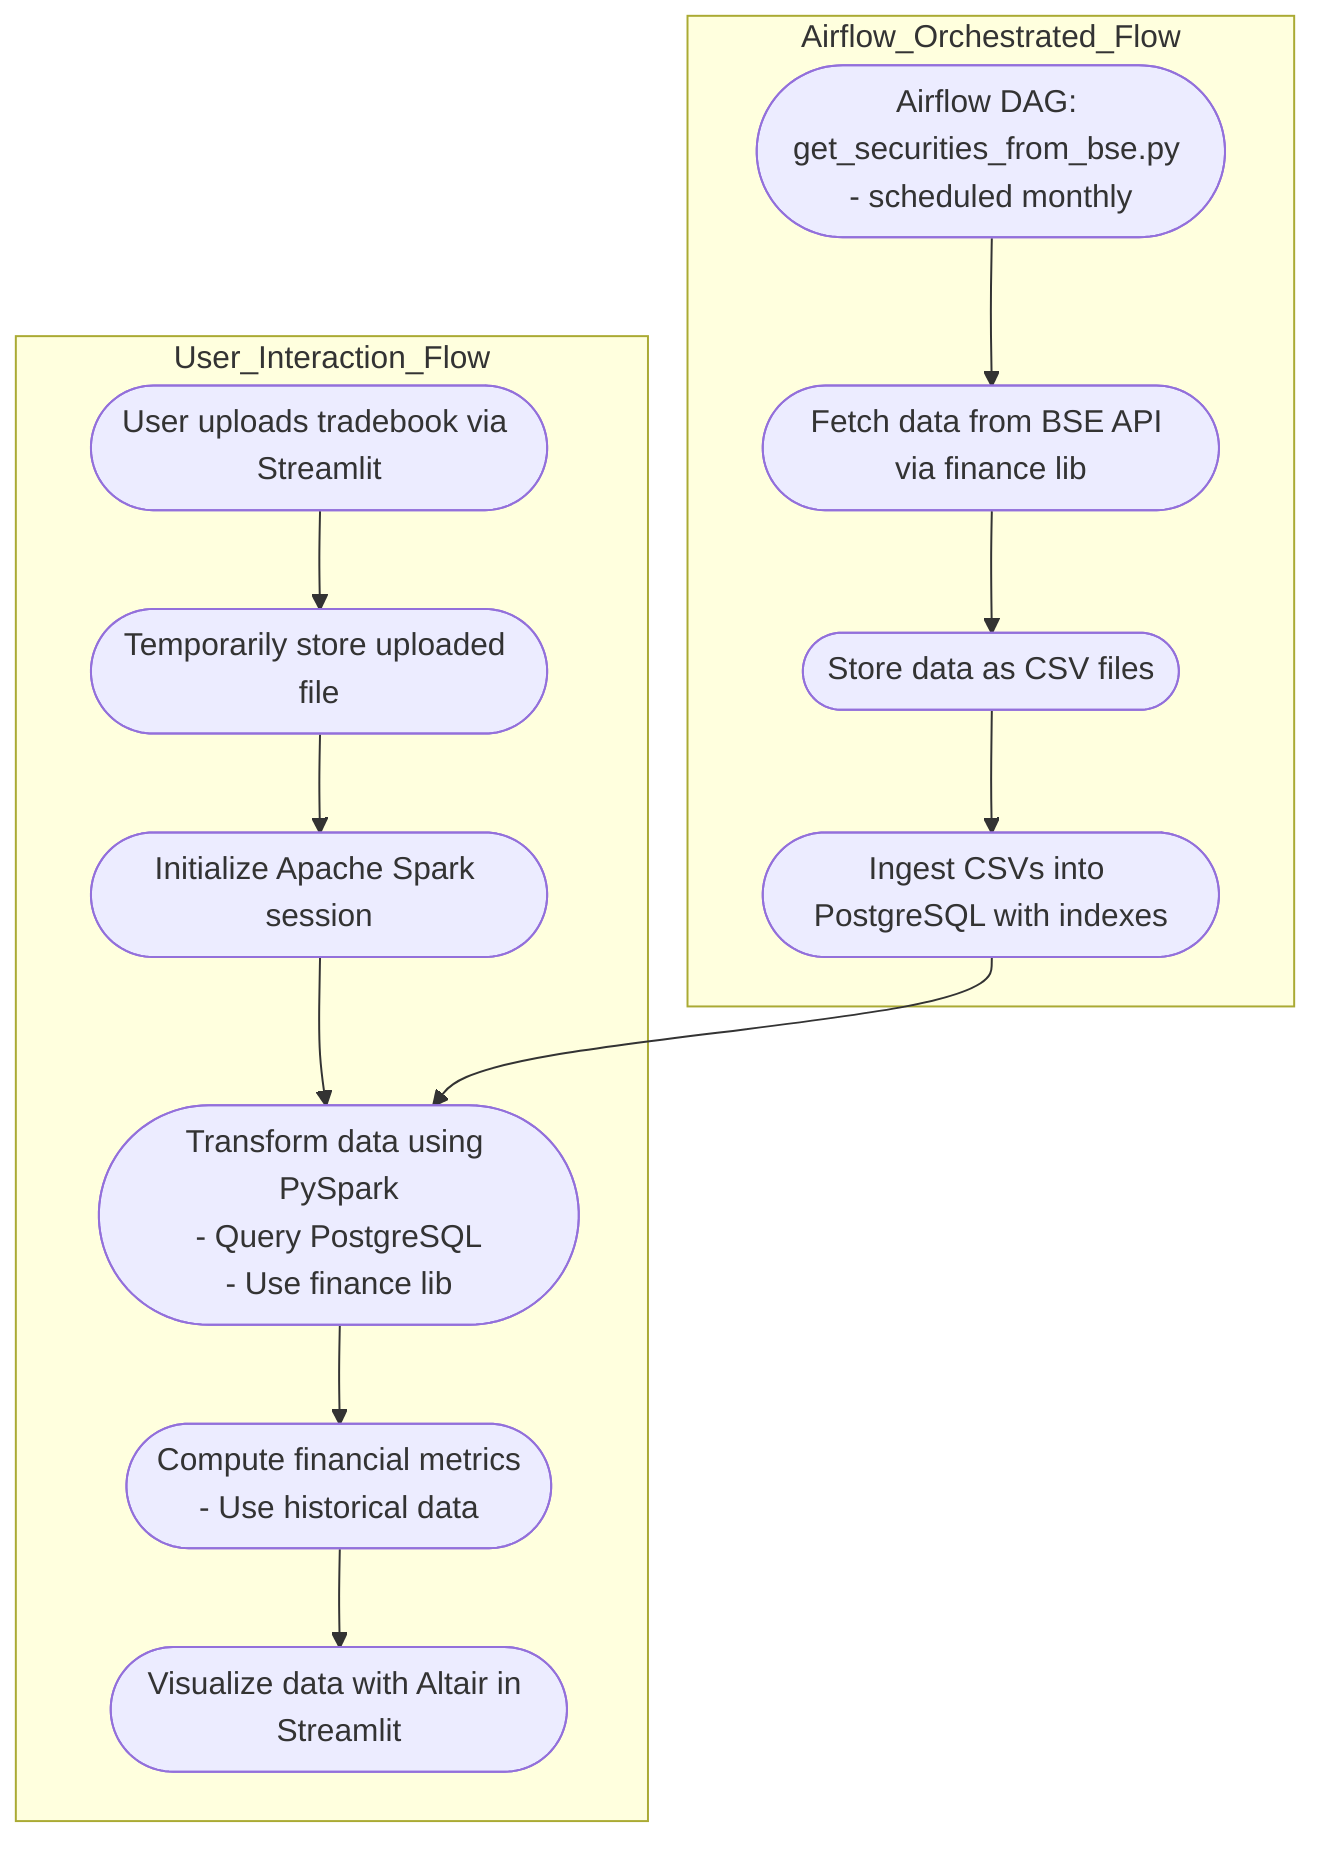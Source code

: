 flowchart TD

%% User Interaction Flow
subgraph User_Interaction_Flow
    direction TB
    A1([User uploads tradebook via Streamlit]) --> A2([Temporarily store uploaded file])
    A2 --> A3([Initialize Apache Spark session])
    A3 --> A4([Transform data using PySpark<br/>- Query PostgreSQL<br/>- Use finance lib])
    A4 --> A5([Compute financial metrics<br/>- Use historical data])
    A5 --> A6([Visualize data with Altair in Streamlit])
end

%% Airflow-Orchestrated Flow
subgraph Airflow_Orchestrated_Flow
    direction TB
    B1([Airflow DAG: get_securities_from_bse.py - scheduled monthly]) --> B2([Fetch data from BSE API via finance lib])
    B2 --> B3([Store data as CSV files])
    B3 --> B4([Ingest CSVs into PostgreSQL with indexes])
end

%% Data Dependency Arrow
B4 --> A4